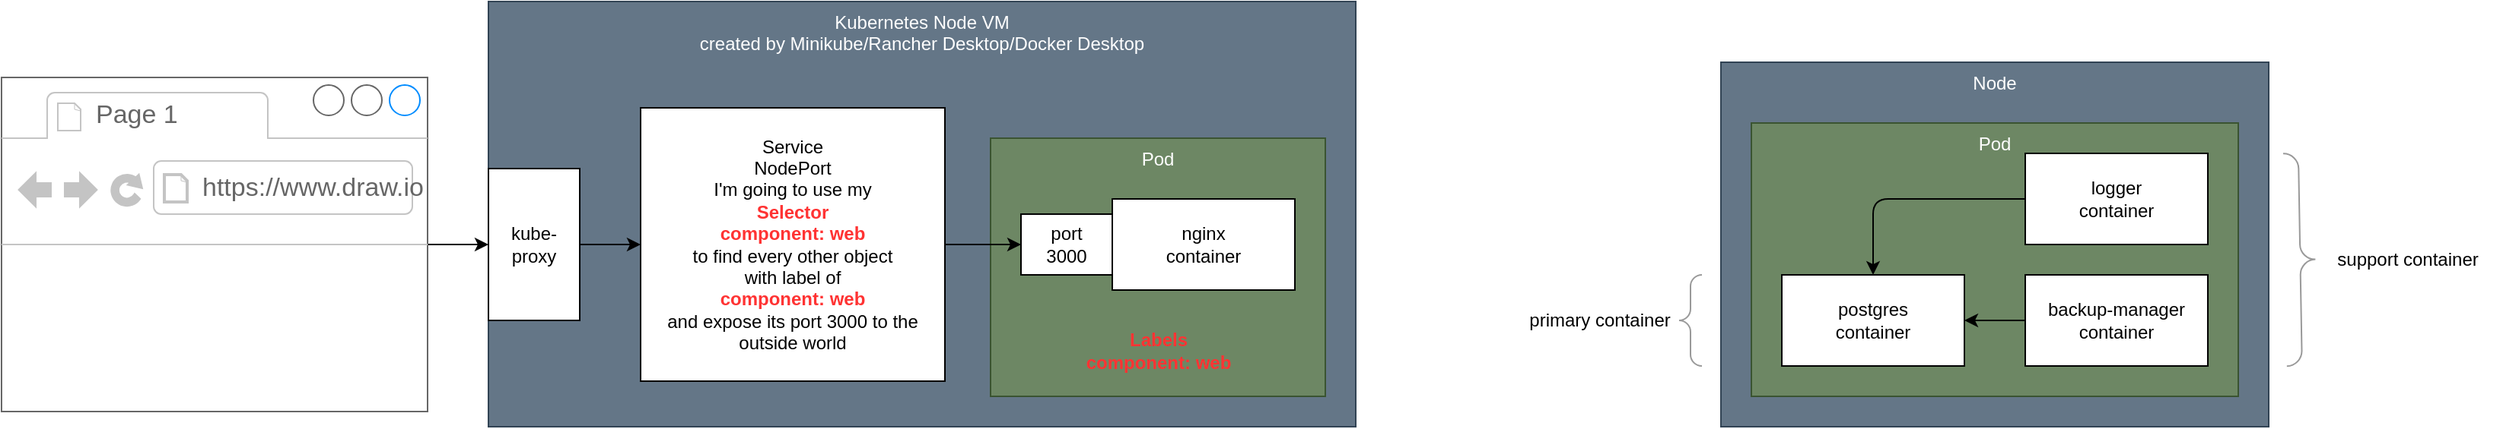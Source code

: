 <mxfile>
    <diagram id="vnSUTT8taQ0EJ6_Wc0Lk" name="Page-1">
        <mxGraphModel dx="2596" dy="612" grid="1" gridSize="10" guides="1" tooltips="1" connect="1" arrows="1" fold="1" page="1" pageScale="1" pageWidth="850" pageHeight="1100" math="0" shadow="0">
            <root>
                <mxCell id="0"/>
                <mxCell id="1" parent="0"/>
                <mxCell id="2" value="Kubernetes Node VM &lt;br&gt;created by Minikube/Rancher Desktop/Docker Desktop" style="whiteSpace=wrap;html=1;verticalAlign=top;fillColor=#647687;fontColor=#ffffff;strokeColor=#314354;" vertex="1" parent="1">
                    <mxGeometry x="-130" y="290" width="570" height="280" as="geometry"/>
                </mxCell>
                <mxCell id="3" value="Pod" style="whiteSpace=wrap;html=1;verticalAlign=top;fillColor=#6d8764;fontColor=#ffffff;strokeColor=#3A5431;" vertex="1" parent="1">
                    <mxGeometry x="200" y="380" width="220" height="170" as="geometry"/>
                </mxCell>
                <mxCell id="4" value="nginx&lt;br&gt;container" style="whiteSpace=wrap;html=1;" vertex="1" parent="1">
                    <mxGeometry x="280" y="420" width="120" height="60" as="geometry"/>
                </mxCell>
                <mxCell id="5" value="Node" style="whiteSpace=wrap;html=1;verticalAlign=top;fillColor=#647687;fontColor=#ffffff;strokeColor=#314354;" vertex="1" parent="1">
                    <mxGeometry x="680" y="330" width="360" height="240" as="geometry"/>
                </mxCell>
                <mxCell id="6" value="Pod" style="whiteSpace=wrap;html=1;verticalAlign=top;fillColor=#6d8764;fontColor=#ffffff;strokeColor=#3A5431;" vertex="1" parent="1">
                    <mxGeometry x="700" y="370" width="320" height="180" as="geometry"/>
                </mxCell>
                <mxCell id="10" style="edgeStyle=none;html=1;entryX=1;entryY=0.5;entryDx=0;entryDy=0;" edge="1" parent="1" source="7" target="8">
                    <mxGeometry relative="1" as="geometry"/>
                </mxCell>
                <mxCell id="7" value="backup-manager&lt;br&gt;container" style="whiteSpace=wrap;html=1;" vertex="1" parent="1">
                    <mxGeometry x="880" y="470" width="120" height="60" as="geometry"/>
                </mxCell>
                <mxCell id="8" value="postgres&lt;br&gt;container" style="whiteSpace=wrap;html=1;" vertex="1" parent="1">
                    <mxGeometry x="720" y="470" width="120" height="60" as="geometry"/>
                </mxCell>
                <mxCell id="11" style="edgeStyle=orthogonalEdgeStyle;html=1;" edge="1" parent="1" source="9" target="8">
                    <mxGeometry relative="1" as="geometry"/>
                </mxCell>
                <mxCell id="9" value="logger&lt;br&gt;container" style="whiteSpace=wrap;html=1;" vertex="1" parent="1">
                    <mxGeometry x="880" y="390" width="120" height="60" as="geometry"/>
                </mxCell>
                <mxCell id="12" value="" style="labelPosition=right;align=left;strokeWidth=1;shape=mxgraph.mockup.markup.curlyBrace;html=1;shadow=0;dashed=0;strokeColor=#999999;direction=north;" vertex="1" parent="1">
                    <mxGeometry x="650" y="470" width="20" height="60" as="geometry"/>
                </mxCell>
                <mxCell id="13" value="primary container" style="text;html=1;align=center;verticalAlign=middle;resizable=0;points=[];autosize=1;strokeColor=none;fillColor=none;" vertex="1" parent="1">
                    <mxGeometry x="540" y="485" width="120" height="30" as="geometry"/>
                </mxCell>
                <mxCell id="14" value="" style="labelPosition=right;align=left;strokeWidth=1;shape=mxgraph.mockup.markup.curlyBrace;html=1;shadow=0;dashed=0;strokeColor=#999999;direction=north;rotation=-181;" vertex="1" parent="1">
                    <mxGeometry x="1050.7" y="389.98" width="20" height="139.99" as="geometry"/>
                </mxCell>
                <mxCell id="15" value="support container" style="text;html=1;align=center;verticalAlign=middle;resizable=0;points=[];autosize=1;strokeColor=none;fillColor=none;" vertex="1" parent="1">
                    <mxGeometry x="1070.7" y="444.98" width="120" height="30" as="geometry"/>
                </mxCell>
                <mxCell id="18" style="edgeStyle=orthogonalEdgeStyle;html=1;entryX=0;entryY=0.5;entryDx=0;entryDy=0;" edge="1" parent="1" source="16" target="17">
                    <mxGeometry relative="1" as="geometry"/>
                </mxCell>
                <mxCell id="16" value="Service&lt;br&gt;NodePort&lt;br&gt;I'm going to use my&lt;br&gt;&lt;font color=&quot;#ff3333&quot;&gt;&lt;b&gt;Selector&lt;br&gt;component: web&lt;/b&gt;&lt;/font&gt;&lt;br&gt;to find every other object &lt;br&gt;with label of&lt;br&gt;&lt;font color=&quot;#ff3333&quot;&gt;&lt;b&gt;component: web&lt;/b&gt;&lt;/font&gt;&lt;br&gt;and expose its port 3000 to the outside world" style="whiteSpace=wrap;html=1;" vertex="1" parent="1">
                    <mxGeometry x="-30" y="360" width="200" height="180" as="geometry"/>
                </mxCell>
                <mxCell id="17" value="port&lt;br&gt;3000" style="whiteSpace=wrap;html=1;" vertex="1" parent="1">
                    <mxGeometry x="220" y="430" width="60" height="40" as="geometry"/>
                </mxCell>
                <mxCell id="20" value="" style="edgeStyle=orthogonalEdgeStyle;html=1;" edge="1" parent="1" source="19" target="16">
                    <mxGeometry relative="1" as="geometry"/>
                </mxCell>
                <mxCell id="19" value="kube-proxy" style="whiteSpace=wrap;html=1;" vertex="1" parent="1">
                    <mxGeometry x="-130" y="400" width="60" height="100" as="geometry"/>
                </mxCell>
                <mxCell id="24" style="edgeStyle=orthogonalEdgeStyle;html=1;" edge="1" parent="1" source="21" target="19">
                    <mxGeometry relative="1" as="geometry"/>
                </mxCell>
                <mxCell id="21" value="" style="strokeWidth=1;shadow=0;dashed=0;align=center;html=1;shape=mxgraph.mockup.containers.browserWindow;rSize=0;strokeColor=#666666;strokeColor2=#008cff;strokeColor3=#c4c4c4;mainText=,;recursiveResize=0;" vertex="1" parent="1">
                    <mxGeometry x="-450" y="340" width="280" height="220" as="geometry"/>
                </mxCell>
                <mxCell id="22" value="Page 1" style="strokeWidth=1;shadow=0;dashed=0;align=center;html=1;shape=mxgraph.mockup.containers.anchor;fontSize=17;fontColor=#666666;align=left;" vertex="1" parent="21">
                    <mxGeometry x="60" y="12" width="110" height="26" as="geometry"/>
                </mxCell>
                <mxCell id="23" value="https://www.draw.io" style="strokeWidth=1;shadow=0;dashed=0;align=center;html=1;shape=mxgraph.mockup.containers.anchor;rSize=0;fontSize=17;fontColor=#666666;align=left;" vertex="1" parent="21">
                    <mxGeometry x="130" y="60" width="250" height="26" as="geometry"/>
                </mxCell>
                <mxCell id="25" value="Labels&lt;br&gt;component: web" style="text;html=1;align=center;verticalAlign=middle;resizable=0;points=[];autosize=1;strokeColor=none;fillColor=none;fontColor=#FF3333;fontStyle=1" vertex="1" parent="1">
                    <mxGeometry x="250" y="500" width="120" height="40" as="geometry"/>
                </mxCell>
            </root>
        </mxGraphModel>
    </diagram>
</mxfile>